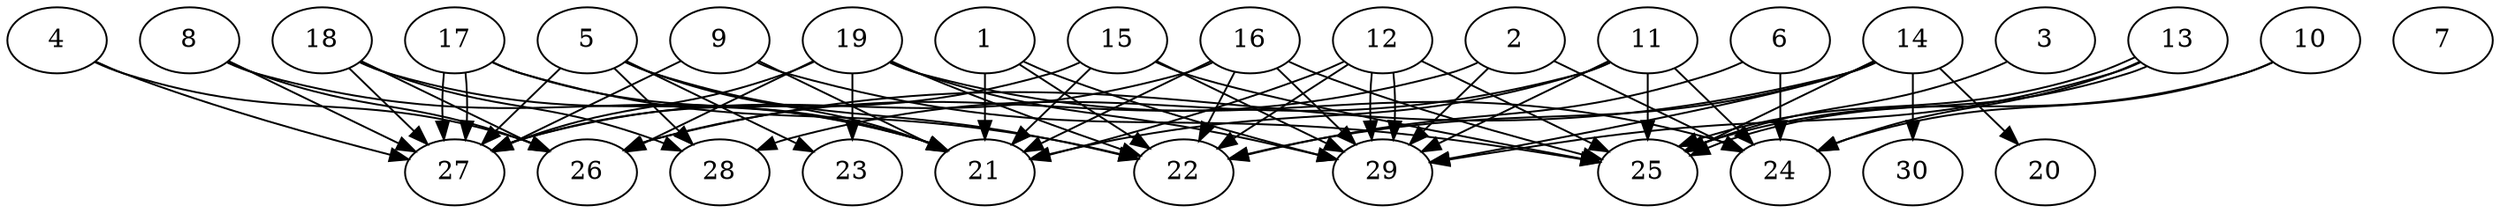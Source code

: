 // DAG automatically generated by daggen at Thu Oct  3 14:04:19 2019
// ./daggen --dot -n 30 --ccr 0.3 --fat 0.9 --regular 0.9 --density 0.5 --mindata 5242880 --maxdata 52428800 
digraph G {
  1 [size="62665387", alpha="0.05", expect_size="18799616"] 
  1 -> 21 [size ="18799616"]
  1 -> 22 [size ="18799616"]
  1 -> 29 [size ="18799616"]
  2 [size="115862187", alpha="0.00", expect_size="34758656"] 
  2 -> 24 [size ="34758656"]
  2 -> 26 [size ="34758656"]
  2 -> 29 [size ="34758656"]
  3 [size="131256320", alpha="0.09", expect_size="39376896"] 
  3 -> 25 [size ="39376896"]
  4 [size="140820480", alpha="0.02", expect_size="42246144"] 
  4 -> 26 [size ="42246144"]
  4 -> 27 [size ="42246144"]
  5 [size="91863040", alpha="0.11", expect_size="27558912"] 
  5 -> 21 [size ="27558912"]
  5 -> 22 [size ="27558912"]
  5 -> 23 [size ="27558912"]
  5 -> 27 [size ="27558912"]
  5 -> 28 [size ="27558912"]
  6 [size="110114133", alpha="0.18", expect_size="33034240"] 
  6 -> 22 [size ="33034240"]
  6 -> 24 [size ="33034240"]
  7 [size="146865493", alpha="0.17", expect_size="44059648"] 
  8 [size="153511253", alpha="0.04", expect_size="46053376"] 
  8 -> 21 [size ="46053376"]
  8 -> 26 [size ="46053376"]
  8 -> 27 [size ="46053376"]
  9 [size="169349120", alpha="0.02", expect_size="50804736"] 
  9 -> 21 [size ="50804736"]
  9 -> 25 [size ="50804736"]
  9 -> 27 [size ="50804736"]
  10 [size="127225173", alpha="0.05", expect_size="38167552"] 
  10 -> 24 [size ="38167552"]
  10 -> 25 [size ="38167552"]
  11 [size="149422080", alpha="0.11", expect_size="44826624"] 
  11 -> 21 [size ="44826624"]
  11 -> 24 [size ="44826624"]
  11 -> 25 [size ="44826624"]
  11 -> 28 [size ="44826624"]
  11 -> 29 [size ="44826624"]
  12 [size="34013867", alpha="0.13", expect_size="10204160"] 
  12 -> 21 [size ="10204160"]
  12 -> 22 [size ="10204160"]
  12 -> 25 [size ="10204160"]
  12 -> 29 [size ="10204160"]
  12 -> 29 [size ="10204160"]
  13 [size="34396160", alpha="0.16", expect_size="10318848"] 
  13 -> 24 [size ="10318848"]
  13 -> 25 [size ="10318848"]
  13 -> 25 [size ="10318848"]
  13 -> 29 [size ="10318848"]
  14 [size="102608213", alpha="0.11", expect_size="30782464"] 
  14 -> 20 [size ="30782464"]
  14 -> 22 [size ="30782464"]
  14 -> 25 [size ="30782464"]
  14 -> 26 [size ="30782464"]
  14 -> 29 [size ="30782464"]
  14 -> 30 [size ="30782464"]
  15 [size="119487147", alpha="0.10", expect_size="35846144"] 
  15 -> 21 [size ="35846144"]
  15 -> 25 [size ="35846144"]
  15 -> 27 [size ="35846144"]
  15 -> 29 [size ="35846144"]
  16 [size="48315733", alpha="0.16", expect_size="14494720"] 
  16 -> 21 [size ="14494720"]
  16 -> 22 [size ="14494720"]
  16 -> 25 [size ="14494720"]
  16 -> 27 [size ="14494720"]
  16 -> 29 [size ="14494720"]
  17 [size="35283627", alpha="0.09", expect_size="10585088"] 
  17 -> 21 [size ="10585088"]
  17 -> 22 [size ="10585088"]
  17 -> 27 [size ="10585088"]
  17 -> 27 [size ="10585088"]
  18 [size="172110507", alpha="0.05", expect_size="51633152"] 
  18 -> 21 [size ="51633152"]
  18 -> 26 [size ="51633152"]
  18 -> 27 [size ="51633152"]
  18 -> 28 [size ="51633152"]
  19 [size="43803307", alpha="0.15", expect_size="13140992"] 
  19 -> 22 [size ="13140992"]
  19 -> 23 [size ="13140992"]
  19 -> 24 [size ="13140992"]
  19 -> 26 [size ="13140992"]
  19 -> 27 [size ="13140992"]
  19 -> 29 [size ="13140992"]
  20 [size="59330560", alpha="0.10", expect_size="17799168"] 
  21 [size="97522347", alpha="0.10", expect_size="29256704"] 
  22 [size="23872853", alpha="0.03", expect_size="7161856"] 
  23 [size="129706667", alpha="0.11", expect_size="38912000"] 
  24 [size="98853547", alpha="0.14", expect_size="29656064"] 
  25 [size="24743253", alpha="0.07", expect_size="7422976"] 
  26 [size="100416853", alpha="0.12", expect_size="30125056"] 
  27 [size="70007467", alpha="0.13", expect_size="21002240"] 
  28 [size="137202347", alpha="0.11", expect_size="41160704"] 
  29 [size="20490240", alpha="0.09", expect_size="6147072"] 
  30 [size="135164587", alpha="0.00", expect_size="40549376"] 
}

